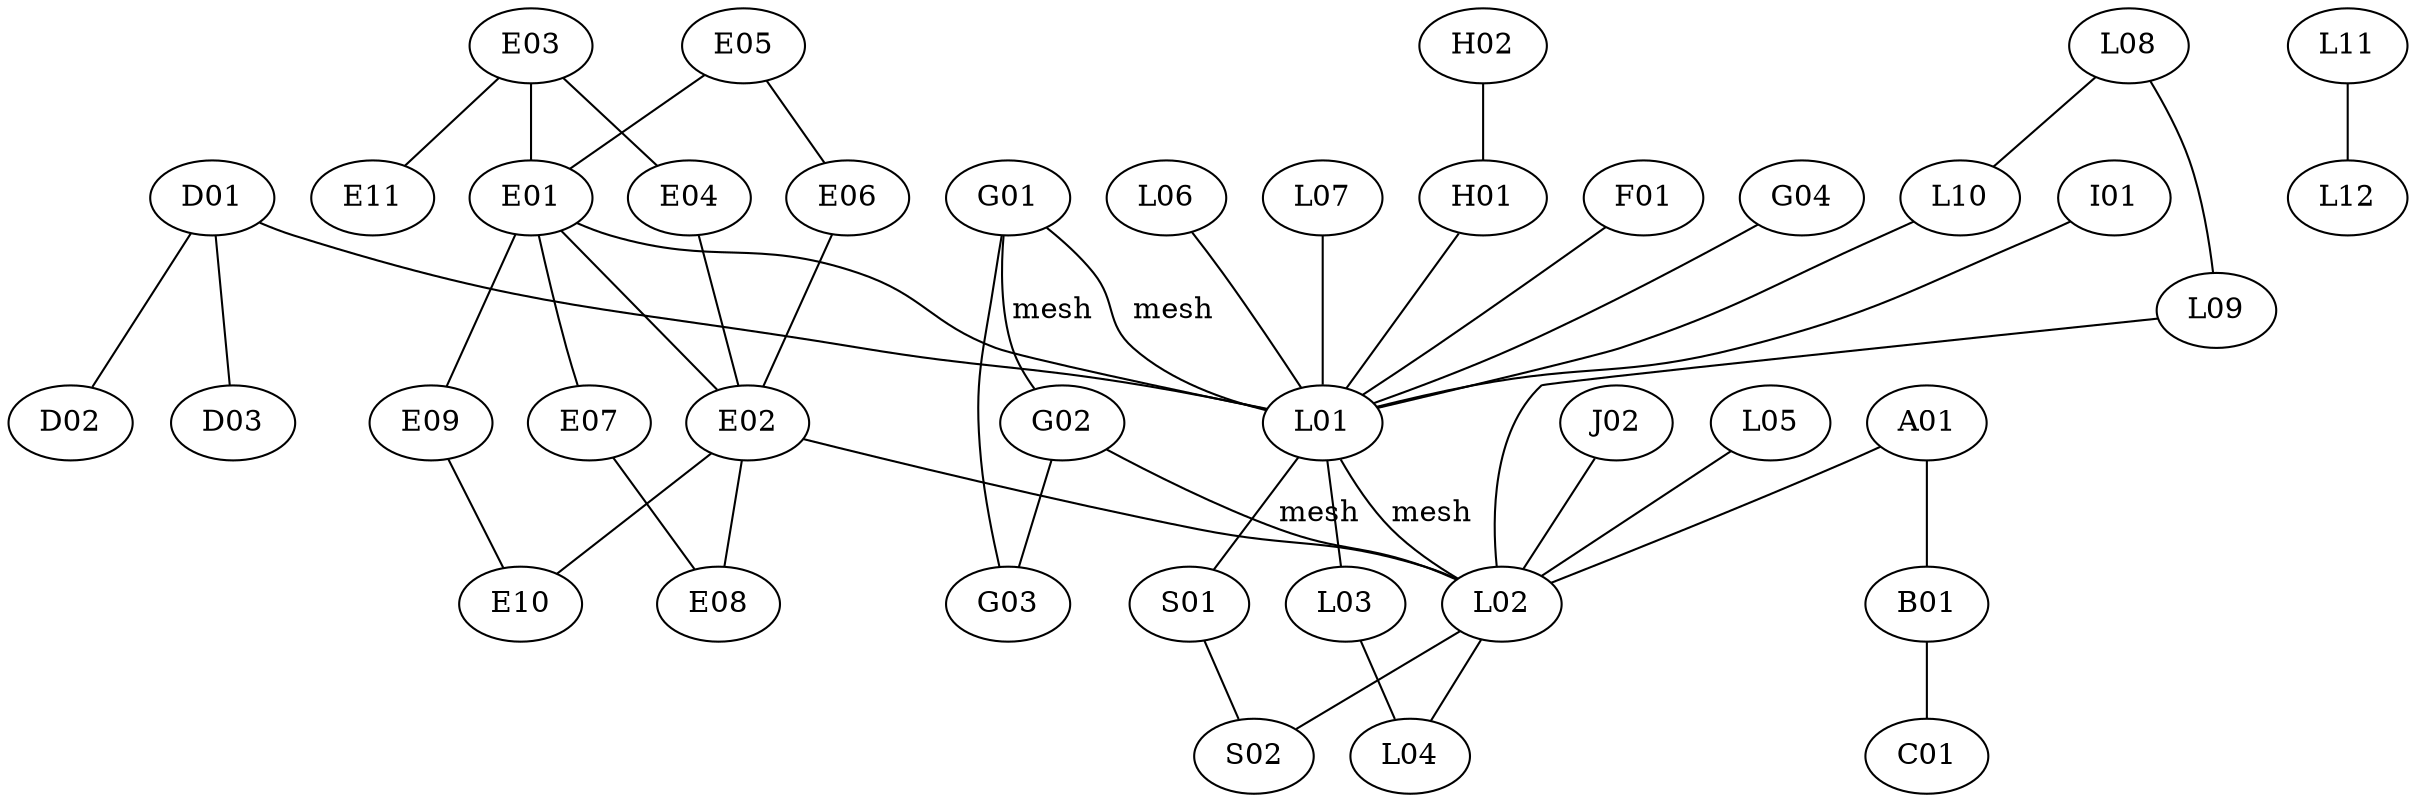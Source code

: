 graph Network {

    subgraph Core {

    //edge [weight = 50];
    G01 -- G02 [label="mesh"];
    G01 -- L01 [label="mesh"];
    G02 -- L02 [label="mesh"];
    L01 -- L02 [label="mesh"];

    }

    //edge [weight = 5];

    A01 -- B01;
    A01 -- L02;
    B01 -- C01;
    D01 -- D02;
    D01 -- D03;
    D01 -- L01;
    E01 -- E02;
    E01 -- E07;
    E01 -- E09;
    E01 -- L01;
    E02 -- E08;
    E02 -- E10;
    E02 -- L02;
    E03 -- E01;
    E03 -- E04;
    E03 -- E11;
    E04 -- E02;
    E05 -- E01;
    E05 -- E06;
    E06 -- E02;
    E07 -- E08;
    E09 -- E10;
    F01 -- L01;
    G01 -- G03;
    G02 -- G03;
    G04 -- L01;
    H01 -- L01;
    H02 -- H01;
    I01 -- L01;
    J02 -- L02;
    L01 -- L03;
    L01 -- S01;
    L02 -- L04;
    L02 -- S02;
    L03 -- L04;
    L05 -- L02;
    L06 -- L01;
    L07 -- L01;
    L08 -- L09;
    L08 -- L10;
    L09 -- L02;
    L10 -- L01;
    L11 -- L12;
    S01 -- S02;

}

